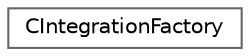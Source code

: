 digraph "Graphical Class Hierarchy"
{
 // LATEX_PDF_SIZE
  bgcolor="transparent";
  edge [fontname=Helvetica,fontsize=10,labelfontname=Helvetica,labelfontsize=10];
  node [fontname=Helvetica,fontsize=10,shape=box,height=0.2,width=0.4];
  rankdir="LR";
  Node0 [id="Node000000",label="CIntegrationFactory",height=0.2,width=0.4,color="grey40", fillcolor="white", style="filled",URL="$classCIntegrationFactory.html",tooltip="Factory for integration classes."];
}
